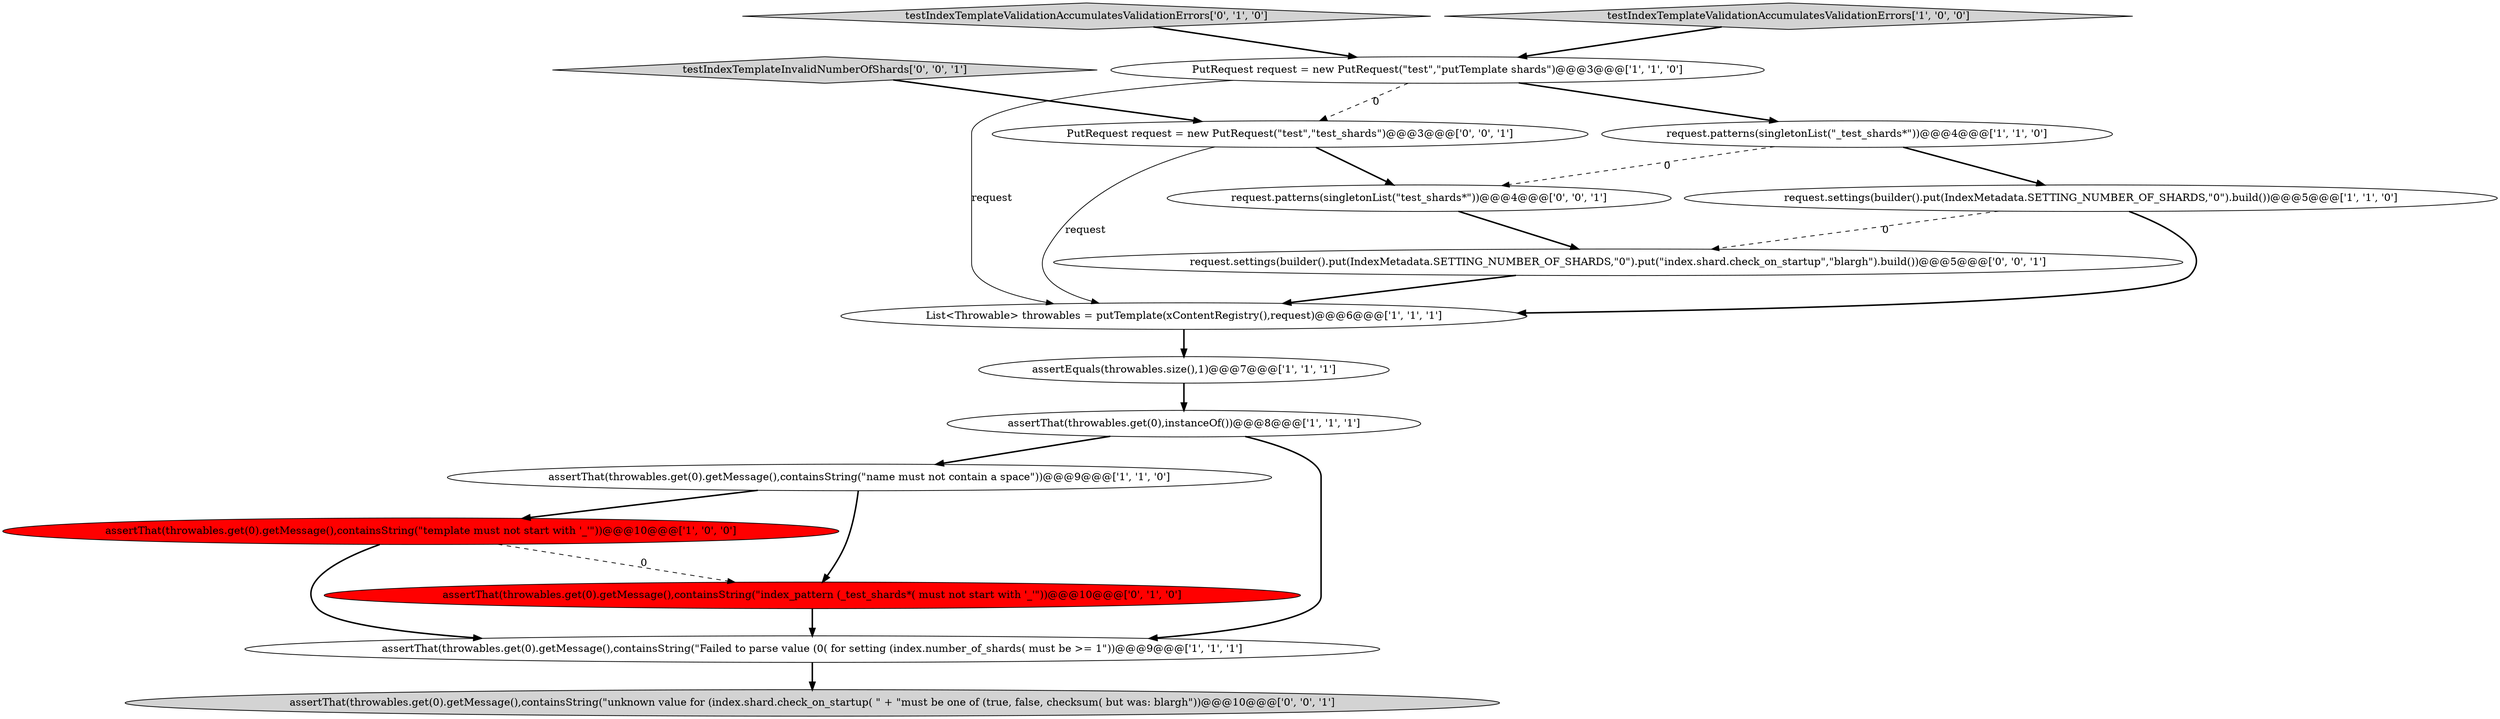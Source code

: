 digraph {
14 [style = filled, label = "request.settings(builder().put(IndexMetadata.SETTING_NUMBER_OF_SHARDS,\"0\").put(\"index.shard.check_on_startup\",\"blargh\").build())@@@5@@@['0', '0', '1']", fillcolor = white, shape = ellipse image = "AAA0AAABBB3BBB"];
7 [style = filled, label = "assertEquals(throwables.size(),1)@@@7@@@['1', '1', '1']", fillcolor = white, shape = ellipse image = "AAA0AAABBB1BBB"];
11 [style = filled, label = "testIndexTemplateValidationAccumulatesValidationErrors['0', '1', '0']", fillcolor = lightgray, shape = diamond image = "AAA0AAABBB2BBB"];
3 [style = filled, label = "request.settings(builder().put(IndexMetadata.SETTING_NUMBER_OF_SHARDS,\"0\").build())@@@5@@@['1', '1', '0']", fillcolor = white, shape = ellipse image = "AAA0AAABBB1BBB"];
0 [style = filled, label = "List<Throwable> throwables = putTemplate(xContentRegistry(),request)@@@6@@@['1', '1', '1']", fillcolor = white, shape = ellipse image = "AAA0AAABBB1BBB"];
12 [style = filled, label = "assertThat(throwables.get(0).getMessage(),containsString(\"unknown value for (index.shard.check_on_startup( \" + \"must be one of (true, false, checksum( but was: blargh\"))@@@10@@@['0', '0', '1']", fillcolor = lightgray, shape = ellipse image = "AAA0AAABBB3BBB"];
15 [style = filled, label = "PutRequest request = new PutRequest(\"test\",\"test_shards\")@@@3@@@['0', '0', '1']", fillcolor = white, shape = ellipse image = "AAA0AAABBB3BBB"];
9 [style = filled, label = "assertThat(throwables.get(0),instanceOf())@@@8@@@['1', '1', '1']", fillcolor = white, shape = ellipse image = "AAA0AAABBB1BBB"];
5 [style = filled, label = "assertThat(throwables.get(0).getMessage(),containsString(\"template must not start with '_'\"))@@@10@@@['1', '0', '0']", fillcolor = red, shape = ellipse image = "AAA1AAABBB1BBB"];
8 [style = filled, label = "PutRequest request = new PutRequest(\"test\",\"putTemplate shards\")@@@3@@@['1', '1', '0']", fillcolor = white, shape = ellipse image = "AAA0AAABBB1BBB"];
4 [style = filled, label = "assertThat(throwables.get(0).getMessage(),containsString(\"name must not contain a space\"))@@@9@@@['1', '1', '0']", fillcolor = white, shape = ellipse image = "AAA0AAABBB1BBB"];
1 [style = filled, label = "assertThat(throwables.get(0).getMessage(),containsString(\"Failed to parse value (0( for setting (index.number_of_shards( must be >= 1\"))@@@9@@@['1', '1', '1']", fillcolor = white, shape = ellipse image = "AAA0AAABBB1BBB"];
13 [style = filled, label = "testIndexTemplateInvalidNumberOfShards['0', '0', '1']", fillcolor = lightgray, shape = diamond image = "AAA0AAABBB3BBB"];
16 [style = filled, label = "request.patterns(singletonList(\"test_shards*\"))@@@4@@@['0', '0', '1']", fillcolor = white, shape = ellipse image = "AAA0AAABBB3BBB"];
6 [style = filled, label = "testIndexTemplateValidationAccumulatesValidationErrors['1', '0', '0']", fillcolor = lightgray, shape = diamond image = "AAA0AAABBB1BBB"];
10 [style = filled, label = "assertThat(throwables.get(0).getMessage(),containsString(\"index_pattern (_test_shards*( must not start with '_'\"))@@@10@@@['0', '1', '0']", fillcolor = red, shape = ellipse image = "AAA1AAABBB2BBB"];
2 [style = filled, label = "request.patterns(singletonList(\"_test_shards*\"))@@@4@@@['1', '1', '0']", fillcolor = white, shape = ellipse image = "AAA0AAABBB1BBB"];
4->10 [style = bold, label=""];
9->4 [style = bold, label=""];
2->3 [style = bold, label=""];
8->15 [style = dashed, label="0"];
15->16 [style = bold, label=""];
3->0 [style = bold, label=""];
0->7 [style = bold, label=""];
7->9 [style = bold, label=""];
5->1 [style = bold, label=""];
14->0 [style = bold, label=""];
8->2 [style = bold, label=""];
8->0 [style = solid, label="request"];
5->10 [style = dashed, label="0"];
2->16 [style = dashed, label="0"];
6->8 [style = bold, label=""];
1->12 [style = bold, label=""];
11->8 [style = bold, label=""];
16->14 [style = bold, label=""];
15->0 [style = solid, label="request"];
13->15 [style = bold, label=""];
3->14 [style = dashed, label="0"];
9->1 [style = bold, label=""];
10->1 [style = bold, label=""];
4->5 [style = bold, label=""];
}
